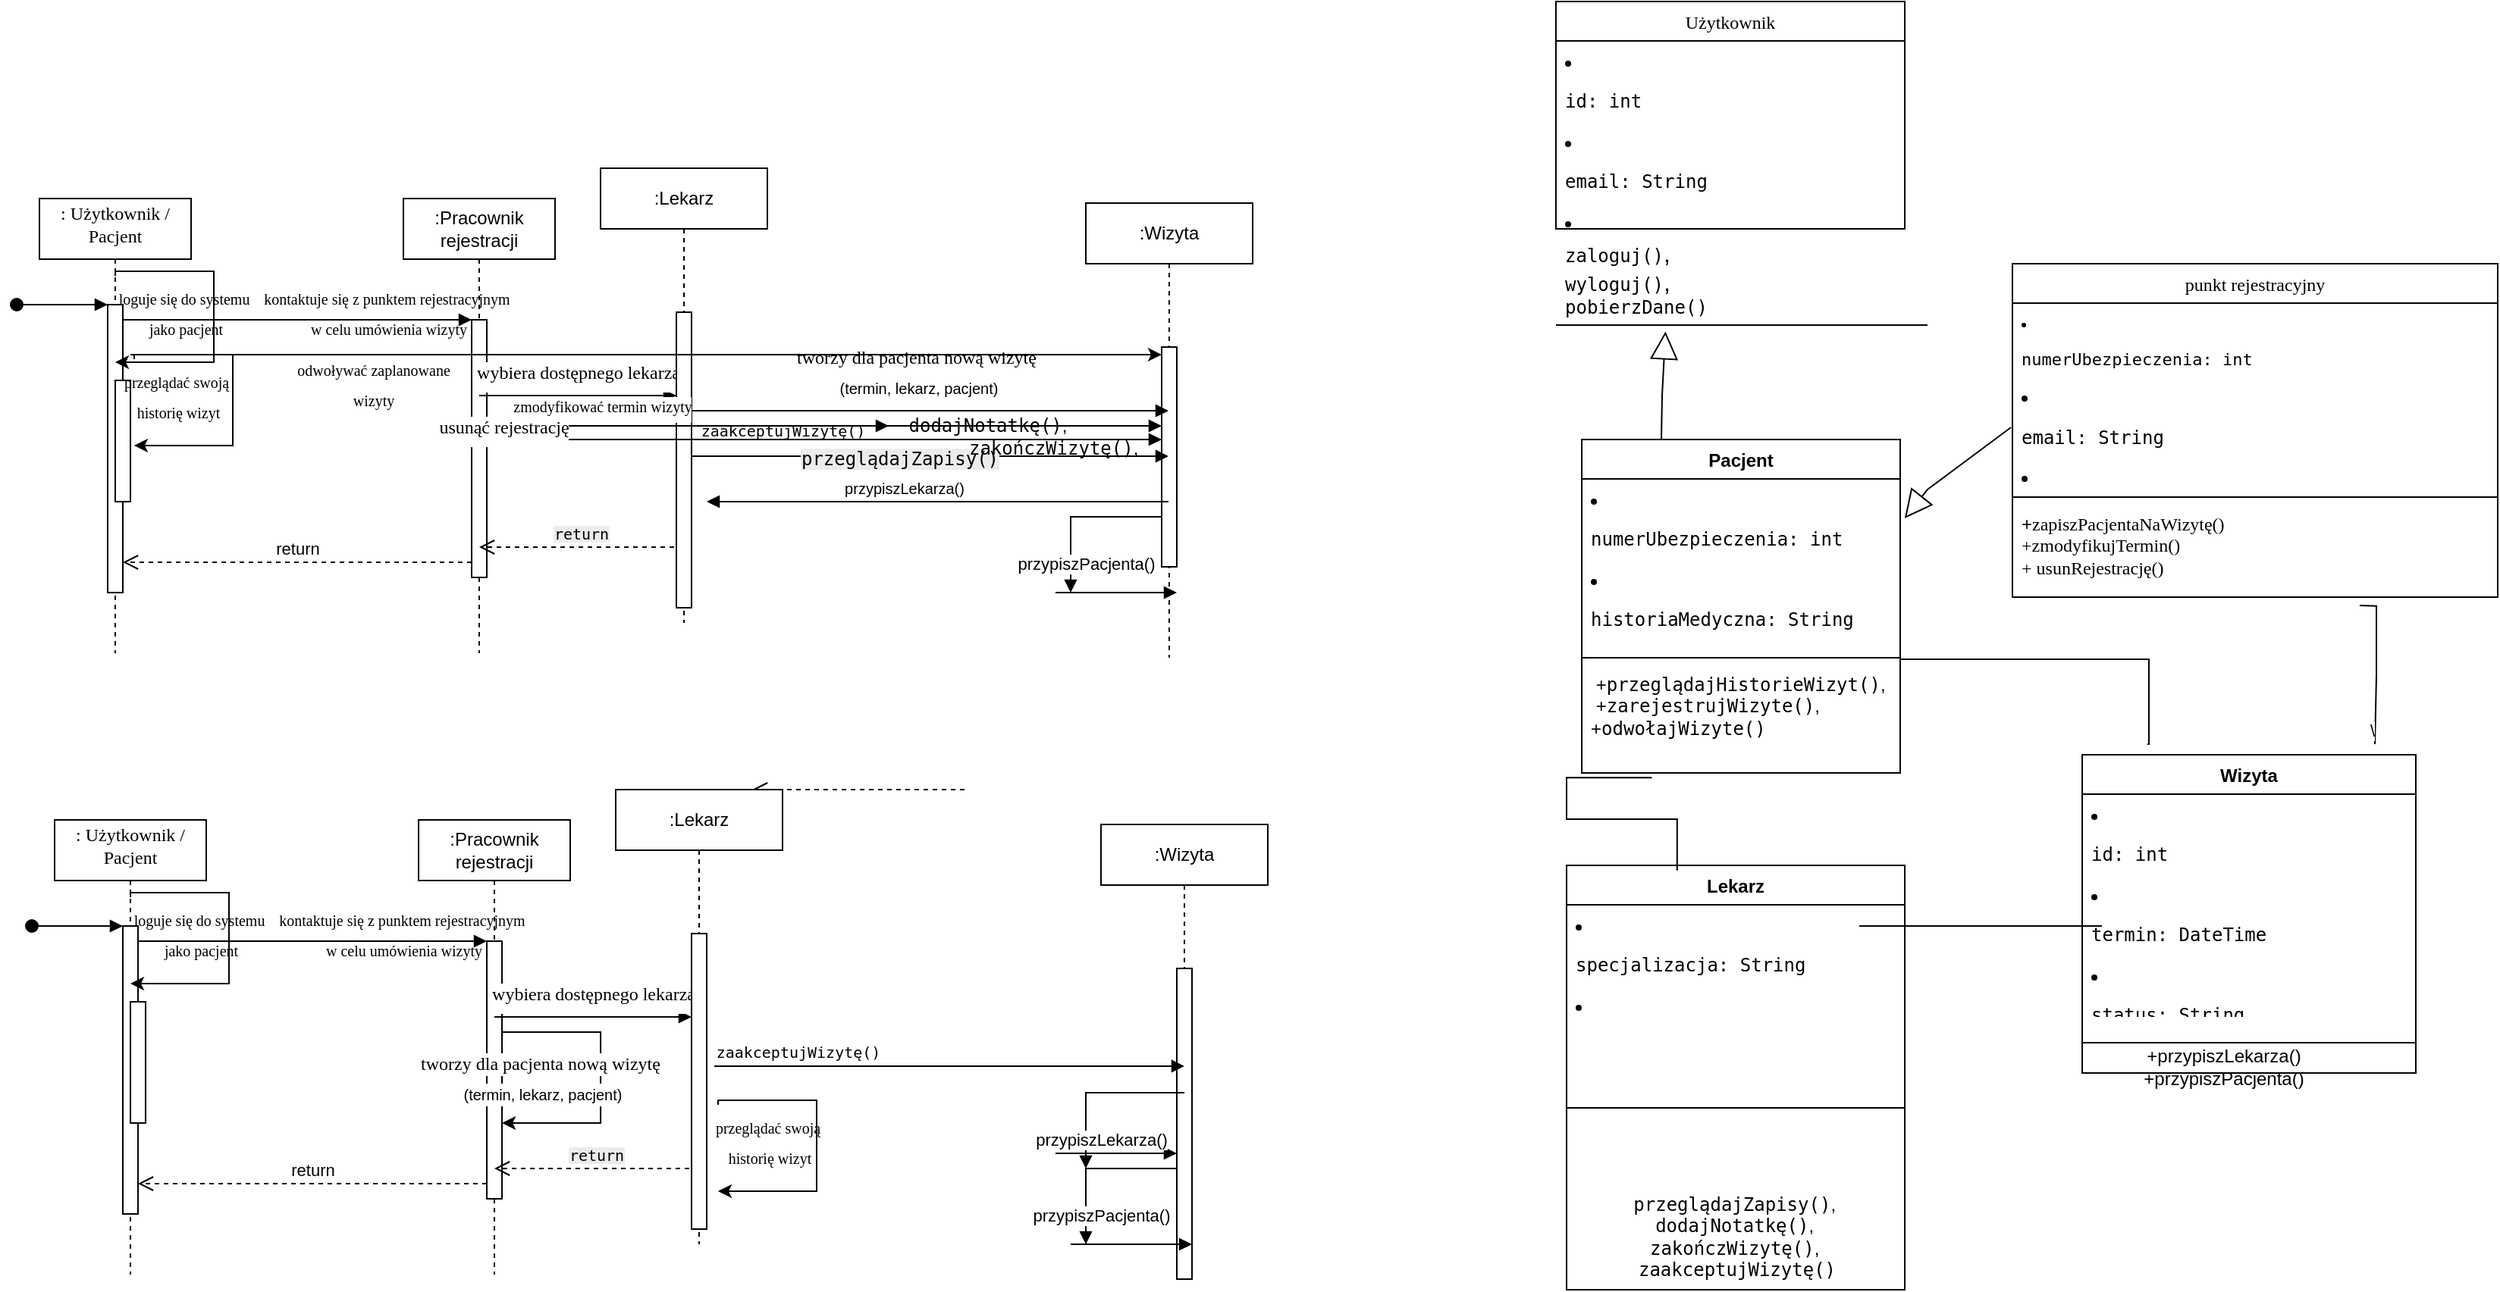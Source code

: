 <mxfile version="26.2.8">
  <diagram name="Page-1" id="2YBvvXClWsGukQMizWep">
    <mxGraphModel dx="2249" dy="1779" grid="1" gridSize="10" guides="1" tooltips="1" connect="1" arrows="1" fold="1" page="1" pageScale="1" pageWidth="850" pageHeight="1100" math="0" shadow="0">
      <root>
        <mxCell id="0" />
        <mxCell id="1" parent="0" />
        <mxCell id="aM9ryv3xv72pqoxQDRHE-1" value="&lt;p style=&quot;margin: 0px 0px 5px; font-style: normal; font-variant-caps: normal; font-stretch: normal; line-height: normal; font-family: &amp;quot;Times New Roman&amp;quot;; font-size-adjust: none; font-kerning: auto; font-variant-alternates: normal; font-variant-ligatures: normal; font-variant-numeric: normal; font-variant-east-asian: normal; font-variant-position: normal; font-variant-emoji: normal; font-feature-settings: normal; font-optical-sizing: auto; font-variation-settings: normal;&quot;&gt;: Użytkownik / Pacjent&lt;/p&gt;" style="shape=umlLifeline;perimeter=lifelinePerimeter;whiteSpace=wrap;html=1;container=0;dropTarget=0;collapsible=0;recursiveResize=0;outlineConnect=0;portConstraint=eastwest;newEdgeStyle={&quot;edgeStyle&quot;:&quot;elbowEdgeStyle&quot;,&quot;elbow&quot;:&quot;vertical&quot;,&quot;curved&quot;:0,&quot;rounded&quot;:0};" parent="1" vertex="1">
          <mxGeometry x="-20" y="40" width="100" height="300" as="geometry" />
        </mxCell>
        <mxCell id="aM9ryv3xv72pqoxQDRHE-2" value="" style="html=1;points=[];perimeter=orthogonalPerimeter;outlineConnect=0;targetShapes=umlLifeline;portConstraint=eastwest;newEdgeStyle={&quot;edgeStyle&quot;:&quot;elbowEdgeStyle&quot;,&quot;elbow&quot;:&quot;vertical&quot;,&quot;curved&quot;:0,&quot;rounded&quot;:0};" parent="aM9ryv3xv72pqoxQDRHE-1" vertex="1">
          <mxGeometry x="45" y="70" width="10" height="190" as="geometry" />
        </mxCell>
        <mxCell id="aM9ryv3xv72pqoxQDRHE-3" value="" style="html=1;verticalAlign=bottom;startArrow=oval;endArrow=block;startSize=8;edgeStyle=elbowEdgeStyle;elbow=vertical;curved=0;rounded=0;" parent="aM9ryv3xv72pqoxQDRHE-1" target="aM9ryv3xv72pqoxQDRHE-2" edge="1">
          <mxGeometry relative="1" as="geometry">
            <mxPoint x="-15" y="70" as="sourcePoint" />
          </mxGeometry>
        </mxCell>
        <mxCell id="aM9ryv3xv72pqoxQDRHE-4" value="" style="html=1;points=[];perimeter=orthogonalPerimeter;outlineConnect=0;targetShapes=umlLifeline;portConstraint=eastwest;newEdgeStyle={&quot;edgeStyle&quot;:&quot;elbowEdgeStyle&quot;,&quot;elbow&quot;:&quot;vertical&quot;,&quot;curved&quot;:0,&quot;rounded&quot;:0};" parent="aM9ryv3xv72pqoxQDRHE-1" vertex="1">
          <mxGeometry x="50" y="120" width="10" height="80" as="geometry" />
        </mxCell>
        <mxCell id="aM9ryv3xv72pqoxQDRHE-5" value=":Pracownik rejestracji" style="shape=umlLifeline;perimeter=lifelinePerimeter;whiteSpace=wrap;html=1;container=0;dropTarget=0;collapsible=0;recursiveResize=0;outlineConnect=0;portConstraint=eastwest;newEdgeStyle={&quot;edgeStyle&quot;:&quot;elbowEdgeStyle&quot;,&quot;elbow&quot;:&quot;vertical&quot;,&quot;curved&quot;:0,&quot;rounded&quot;:0};" parent="1" vertex="1">
          <mxGeometry x="220" y="40" width="100" height="300" as="geometry" />
        </mxCell>
        <mxCell id="aM9ryv3xv72pqoxQDRHE-6" value="" style="html=1;points=[];perimeter=orthogonalPerimeter;outlineConnect=0;targetShapes=umlLifeline;portConstraint=eastwest;newEdgeStyle={&quot;edgeStyle&quot;:&quot;elbowEdgeStyle&quot;,&quot;elbow&quot;:&quot;vertical&quot;,&quot;curved&quot;:0,&quot;rounded&quot;:0};" parent="aM9ryv3xv72pqoxQDRHE-5" vertex="1">
          <mxGeometry x="45" y="80" width="10" height="170" as="geometry" />
        </mxCell>
        <mxCell id="aM9ryv3xv72pqoxQDRHE-7" value="" style="html=1;verticalAlign=bottom;endArrow=block;edgeStyle=elbowEdgeStyle;elbow=vertical;curved=0;rounded=0;" parent="1" source="aM9ryv3xv72pqoxQDRHE-2" target="aM9ryv3xv72pqoxQDRHE-6" edge="1">
          <mxGeometry relative="1" as="geometry">
            <mxPoint x="195" y="130" as="sourcePoint" />
            <Array as="points">
              <mxPoint x="180" y="120" />
            </Array>
          </mxGeometry>
        </mxCell>
        <mxCell id="aM9ryv3xv72pqoxQDRHE-8" value="return" style="html=1;verticalAlign=bottom;endArrow=open;dashed=1;endSize=8;edgeStyle=elbowEdgeStyle;elbow=vertical;curved=0;rounded=0;" parent="1" source="aM9ryv3xv72pqoxQDRHE-6" target="aM9ryv3xv72pqoxQDRHE-2" edge="1">
          <mxGeometry relative="1" as="geometry">
            <mxPoint x="195" y="205" as="targetPoint" />
            <Array as="points">
              <mxPoint x="190" y="280" />
            </Array>
          </mxGeometry>
        </mxCell>
        <mxCell id="aM9ryv3xv72pqoxQDRHE-9" value="przypiszPacjenta()" style="html=1;verticalAlign=bottom;endArrow=block;edgeStyle=elbowEdgeStyle;elbow=vertical;curved=0;rounded=0;" parent="1" source="Gn5Ju1YnGxwZPbSIlJPx-49" edge="1">
          <mxGeometry x="0.825" y="10" relative="1" as="geometry">
            <mxPoint x="595" y="250" as="sourcePoint" />
            <Array as="points">
              <mxPoint x="650" y="250" />
              <mxPoint x="520" y="240" />
            </Array>
            <mxPoint x="660" y="300" as="targetPoint" />
            <mxPoint as="offset" />
          </mxGeometry>
        </mxCell>
        <mxCell id="Gn5Ju1YnGxwZPbSIlJPx-1" value="Wizyta" style="swimlane;fontStyle=1;align=center;verticalAlign=top;childLayout=stackLayout;horizontal=1;startSize=26;horizontalStack=0;resizeParent=1;resizeParentMax=0;resizeLast=0;collapsible=1;marginBottom=0;whiteSpace=wrap;html=1;" vertex="1" parent="1">
          <mxGeometry x="1327" y="407" width="220" height="210" as="geometry" />
        </mxCell>
        <mxCell id="Gn5Ju1YnGxwZPbSIlJPx-2" value="&lt;div&gt;&lt;li class=&quot;&quot; data-end=&quot;982&quot; data-start=&quot;971&quot;&gt;&lt;p class=&quot;&quot; data-end=&quot;982&quot; data-start=&quot;973&quot;&gt;&lt;code data-end=&quot;982&quot; data-start=&quot;973&quot;&gt;id: int&lt;/code&gt;&lt;/p&gt;&lt;/li&gt;&lt;li class=&quot;&quot; data-end=&quot;1006&quot; data-start=&quot;986&quot;&gt;&lt;p class=&quot;&quot; data-end=&quot;1006&quot; data-start=&quot;988&quot;&gt;&lt;code data-end=&quot;1006&quot; data-start=&quot;988&quot;&gt;termin: DateTime&lt;/code&gt;&lt;/p&gt;&lt;/li&gt;&lt;li class=&quot;&quot; data-end=&quot;1028&quot; data-start=&quot;1010&quot;&gt;&lt;p class=&quot;&quot; data-end=&quot;1028&quot; data-start=&quot;1012&quot;&gt;&lt;code data-end=&quot;1028&quot; data-start=&quot;1012&quot;&gt;status: String&lt;/code&gt;&lt;/p&gt;&lt;/li&gt;&lt;li class=&quot;&quot; data-end=&quot;1051&quot; data-start=&quot;1032&quot;&gt;&lt;p class=&quot;&quot; data-end=&quot;1051&quot; data-start=&quot;1034&quot;&gt;&lt;code data-end=&quot;1051&quot; data-start=&quot;1034&quot;&gt;notatki: String&lt;/code&gt;&lt;/p&gt;&lt;p class=&quot;&quot; data-end=&quot;1051&quot; data-start=&quot;1034&quot;&gt;&lt;code data-end=&quot;1051&quot; data-start=&quot;1034&quot;&gt;+lekarz: String&lt;/code&gt;&lt;/p&gt;&lt;/li&gt;&lt;/div&gt;" style="text;strokeColor=none;fillColor=none;align=left;verticalAlign=top;spacingLeft=4;spacingRight=4;overflow=hidden;rotatable=0;points=[[0,0.5],[1,0.5]];portConstraint=eastwest;whiteSpace=wrap;html=1;" vertex="1" parent="Gn5Ju1YnGxwZPbSIlJPx-1">
          <mxGeometry y="26" width="220" height="144" as="geometry" />
        </mxCell>
        <mxCell id="Gn5Ju1YnGxwZPbSIlJPx-3" value="" style="line;strokeWidth=1;fillColor=none;align=left;verticalAlign=middle;spacingTop=-1;spacingLeft=3;spacingRight=3;rotatable=0;labelPosition=right;points=[];portConstraint=eastwest;strokeColor=inherit;" vertex="1" parent="Gn5Ju1YnGxwZPbSIlJPx-1">
          <mxGeometry y="170" width="220" height="40" as="geometry" />
        </mxCell>
        <mxCell id="Gn5Ju1YnGxwZPbSIlJPx-6" value="&lt;p style=&quot;margin: 0px 0px 5px; font-style: normal; font-variant-caps: normal; font-weight: normal; font-stretch: normal; line-height: normal; font-family: &amp;quot;Times New Roman&amp;quot;; font-size-adjust: none; font-kerning: auto; font-variant-alternates: normal; font-variant-ligatures: normal; font-variant-numeric: normal; font-variant-east-asian: normal; font-variant-position: normal; font-variant-emoji: normal; font-feature-settings: normal; font-optical-sizing: auto; font-variation-settings: normal;&quot;&gt;Użytkownik&lt;/p&gt;" style="swimlane;fontStyle=1;align=center;verticalAlign=top;childLayout=stackLayout;horizontal=1;startSize=26;horizontalStack=0;resizeParent=1;resizeParentMax=0;resizeLast=0;collapsible=1;marginBottom=0;whiteSpace=wrap;html=1;" vertex="1" parent="1">
          <mxGeometry x="980" y="-90" width="230" height="150" as="geometry" />
        </mxCell>
        <mxCell id="Gn5Ju1YnGxwZPbSIlJPx-7" value="&lt;li class=&quot;&quot; data-end=&quot;302&quot; data-start=&quot;291&quot;&gt;&lt;p class=&quot;&quot; data-end=&quot;302&quot; data-start=&quot;293&quot;&gt;&lt;code data-end=&quot;302&quot; data-start=&quot;293&quot;&gt;id: int&lt;/code&gt;&lt;/p&gt;&lt;/li&gt;&lt;li class=&quot;&quot; data-end=&quot;323&quot; data-start=&quot;306&quot;&gt;&lt;p class=&quot;&quot; data-end=&quot;323&quot; data-start=&quot;308&quot;&gt;&lt;code data-end=&quot;323&quot; data-start=&quot;308&quot;&gt;email: String&lt;/code&gt;&lt;/p&gt;&lt;/li&gt;&lt;li class=&quot;&quot; data-end=&quot;343&quot; data-start=&quot;327&quot;&gt;&lt;p class=&quot;&quot; data-end=&quot;343&quot; data-start=&quot;329&quot;&gt;&lt;code data-end=&quot;343&quot; data-start=&quot;329&quot;&gt;imię: String&lt;/code&gt;&lt;/p&gt;&lt;/li&gt;&lt;li class=&quot;&quot; data-end=&quot;360&quot; data-start=&quot;347&quot;&gt;&lt;p class=&quot;&quot; data-end=&quot;360&quot; data-start=&quot;349&quot;&gt;&lt;code data-end=&quot;360&quot; data-start=&quot;349&quot;&gt;wiek: int&lt;/code&gt;&lt;/p&gt;&lt;/li&gt;" style="text;strokeColor=none;fillColor=none;align=left;verticalAlign=top;spacingLeft=4;spacingRight=4;overflow=hidden;rotatable=0;points=[[0,0.5],[1,0.5]];portConstraint=eastwest;whiteSpace=wrap;html=1;" vertex="1" parent="Gn5Ju1YnGxwZPbSIlJPx-6">
          <mxGeometry y="26" width="230" height="124" as="geometry" />
        </mxCell>
        <mxCell id="Gn5Ju1YnGxwZPbSIlJPx-10" value="Lekarz" style="swimlane;fontStyle=1;align=center;verticalAlign=top;childLayout=stackLayout;horizontal=1;startSize=26;horizontalStack=0;resizeParent=1;resizeParentMax=0;resizeLast=0;collapsible=1;marginBottom=0;whiteSpace=wrap;html=1;" vertex="1" parent="1">
          <mxGeometry x="987" y="480" width="223" height="280" as="geometry" />
        </mxCell>
        <mxCell id="Gn5Ju1YnGxwZPbSIlJPx-11" value="&lt;li class=&quot;&quot; data-end=&quot;808&quot; data-start=&quot;783&quot;&gt;&lt;p class=&quot;&quot; data-end=&quot;808&quot; data-start=&quot;785&quot;&gt;&lt;code data-end=&quot;808&quot; data-start=&quot;785&quot;&gt;specjalizacja: String&lt;/code&gt;&lt;/p&gt;&lt;/li&gt;&lt;li class=&quot;&quot; data-end=&quot;859&quot; data-start=&quot;812&quot;&gt;&lt;p class=&quot;&quot; data-end=&quot;859&quot; data-start=&quot;814&quot;&gt;&lt;code data-end=&quot;832&quot; data-start=&quot;814&quot;&gt;numerPWZ: String&lt;/code&gt;&amp;nbsp;(prawo wykonywania zawodu)&lt;span style=&quot;white-space: pre;&quot;&gt;&#x9;&lt;/span&gt;&lt;/p&gt;&lt;/li&gt;" style="text;strokeColor=none;fillColor=none;align=left;verticalAlign=top;spacingLeft=4;spacingRight=4;overflow=hidden;rotatable=0;points=[[0,0.5],[1,0.5]];portConstraint=eastwest;whiteSpace=wrap;html=1;" vertex="1" parent="Gn5Ju1YnGxwZPbSIlJPx-10">
          <mxGeometry y="26" width="223" height="84" as="geometry" />
        </mxCell>
        <mxCell id="Gn5Ju1YnGxwZPbSIlJPx-12" value="" style="line;strokeWidth=1;fillColor=none;align=left;verticalAlign=middle;spacingTop=-1;spacingLeft=3;spacingRight=3;rotatable=0;labelPosition=right;points=[];portConstraint=eastwest;strokeColor=inherit;" vertex="1" parent="Gn5Ju1YnGxwZPbSIlJPx-10">
          <mxGeometry y="110" width="223" height="100" as="geometry" />
        </mxCell>
        <mxCell id="Gn5Ju1YnGxwZPbSIlJPx-37" value="&lt;code style=&quot;text-align: left; white-space: normal;&quot; data-end=&quot;893&quot; data-start=&quot;873&quot;&gt;przeglądajZapisy()&lt;/code&gt;&lt;span style=&quot;text-align: left; white-space: normal;&quot;&gt;,&amp;nbsp;&lt;/span&gt;&lt;div&gt;&lt;code style=&quot;text-align: left; white-space: normal;&quot; data-end=&quot;911&quot; data-start=&quot;895&quot;&gt;dodajNotatkę()&lt;/code&gt;&lt;span style=&quot;text-align: left; white-space: normal;&quot;&gt;,&amp;nbsp;&lt;/span&gt;&lt;/div&gt;&lt;div&gt;&lt;code style=&quot;text-align: left; white-space: normal;&quot; data-end=&quot;930&quot; data-start=&quot;913&quot;&gt;zakończWizytę()&lt;/code&gt;&lt;span style=&quot;text-align: left; white-space: normal;&quot;&gt;,&amp;nbsp;&lt;/span&gt;&lt;/div&gt;&lt;div&gt;&lt;code style=&quot;text-align: left; white-space: normal;&quot; data-end=&quot;952&quot; data-start=&quot;932&quot;&gt;zaakceptujWizytę()&lt;/code&gt;&lt;br&gt;&lt;/div&gt;" style="text;html=1;align=center;verticalAlign=middle;resizable=0;points=[];autosize=1;strokeColor=none;fillColor=none;" vertex="1" parent="Gn5Ju1YnGxwZPbSIlJPx-10">
          <mxGeometry y="210" width="223" height="70" as="geometry" />
        </mxCell>
        <mxCell id="Gn5Ju1YnGxwZPbSIlJPx-15" value="Pacjent" style="swimlane;fontStyle=1;align=center;verticalAlign=top;childLayout=stackLayout;horizontal=1;startSize=26;horizontalStack=0;resizeParent=1;resizeParentMax=0;resizeLast=0;collapsible=1;marginBottom=0;whiteSpace=wrap;html=1;" vertex="1" parent="1">
          <mxGeometry x="997" y="199" width="210" height="220" as="geometry" />
        </mxCell>
        <mxCell id="Gn5Ju1YnGxwZPbSIlJPx-16" value="&lt;li class=&quot;&quot; data-end=&quot;494&quot; data-start=&quot;464&quot;&gt;&lt;p class=&quot;&quot; data-end=&quot;494&quot; data-start=&quot;466&quot;&gt;&lt;code data-end=&quot;494&quot; data-start=&quot;466&quot;&gt;numerUbezpieczenia: int&lt;/code&gt;&lt;/p&gt;&lt;/li&gt;&lt;li class=&quot;&quot; data-end=&quot;526&quot; data-start=&quot;498&quot;&gt;&lt;p class=&quot;&quot; data-end=&quot;526&quot; data-start=&quot;500&quot;&gt;&lt;code data-end=&quot;526&quot; data-start=&quot;500&quot;&gt;historiaMedyczna: String&lt;/code&gt;&lt;/p&gt;&lt;/li&gt;" style="text;strokeColor=none;fillColor=none;align=left;verticalAlign=top;spacingLeft=4;spacingRight=4;overflow=hidden;rotatable=0;points=[[0,0.5],[1,0.5]];portConstraint=eastwest;whiteSpace=wrap;html=1;" vertex="1" parent="Gn5Ju1YnGxwZPbSIlJPx-15">
          <mxGeometry y="26" width="210" height="114" as="geometry" />
        </mxCell>
        <mxCell id="Gn5Ju1YnGxwZPbSIlJPx-17" value="" style="line;strokeWidth=1;fillColor=none;align=left;verticalAlign=middle;spacingTop=-1;spacingLeft=3;spacingRight=3;rotatable=0;labelPosition=right;points=[];portConstraint=eastwest;strokeColor=inherit;" vertex="1" parent="Gn5Ju1YnGxwZPbSIlJPx-15">
          <mxGeometry y="140" width="210" height="8" as="geometry" />
        </mxCell>
        <mxCell id="Gn5Ju1YnGxwZPbSIlJPx-18" value="&amp;nbsp;+&lt;code data-end=&quot;567&quot; data-start=&quot;540&quot;&gt;przeglądajHistorieWizyt()&lt;/code&gt;,&lt;div&gt;&amp;nbsp;+&lt;code data-end=&quot;590&quot; data-start=&quot;569&quot;&gt;zarejestrujWizyte()&lt;/code&gt;,&amp;nbsp;&lt;/div&gt;&lt;div&gt;+&lt;code data-end=&quot;609&quot; data-start=&quot;592&quot;&gt;odwołajWizyte()&lt;/code&gt;&lt;/div&gt;" style="text;strokeColor=none;fillColor=none;align=left;verticalAlign=top;spacingLeft=4;spacingRight=4;overflow=hidden;rotatable=0;points=[[0,0.5],[1,0.5]];portConstraint=eastwest;whiteSpace=wrap;html=1;" vertex="1" parent="Gn5Ju1YnGxwZPbSIlJPx-15">
          <mxGeometry y="148" width="210" height="72" as="geometry" />
        </mxCell>
        <mxCell id="Gn5Ju1YnGxwZPbSIlJPx-21" value="&lt;p style=&quot;margin: 0px 0px 5px; font-style: normal; font-variant-caps: normal; font-weight: normal; font-stretch: normal; line-height: normal; font-family: &amp;quot;Times New Roman&amp;quot;; font-size-adjust: none; font-kerning: auto; font-variant-alternates: normal; font-variant-ligatures: normal; font-variant-numeric: normal; font-variant-east-asian: normal; font-variant-position: normal; font-variant-emoji: normal; font-feature-settings: normal; font-optical-sizing: auto; font-variation-settings: normal;&quot;&gt;punkt rejestracyjny&lt;/p&gt;" style="swimlane;fontStyle=1;align=center;verticalAlign=top;childLayout=stackLayout;horizontal=1;startSize=26;horizontalStack=0;resizeParent=1;resizeParentMax=0;resizeLast=0;collapsible=1;marginBottom=0;whiteSpace=wrap;html=1;" vertex="1" parent="1">
          <mxGeometry x="1281" y="83" width="320" height="220" as="geometry" />
        </mxCell>
        <mxCell id="Gn5Ju1YnGxwZPbSIlJPx-22" value="&lt;span style=&quot;caret-color: rgb(95, 161, 55); font-size: 11px;&quot;&gt;&lt;li class=&quot;&quot; data-end=&quot;494&quot; data-start=&quot;464&quot;&gt;&lt;p class=&quot;&quot; data-end=&quot;494&quot; data-start=&quot;466&quot;&gt;&lt;code data-end=&quot;494&quot; data-start=&quot;466&quot;&gt;numerUbezpieczenia: int&lt;/code&gt;&lt;/p&gt;&lt;/li&gt;&lt;li style=&quot;caret-color: rgb(0, 0, 0); font-size: 12px;&quot; class=&quot;&quot; data-end=&quot;323&quot; data-start=&quot;306&quot;&gt;&lt;p class=&quot;&quot; data-end=&quot;323&quot; data-start=&quot;308&quot;&gt;&lt;code data-end=&quot;323&quot; data-start=&quot;308&quot;&gt;email: String&lt;/code&gt;&lt;/p&gt;&lt;/li&gt;&lt;li style=&quot;caret-color: rgb(0, 0, 0); font-size: 12px;&quot; class=&quot;&quot; data-end=&quot;343&quot; data-start=&quot;327&quot;&gt;&lt;p class=&quot;&quot; data-end=&quot;343&quot; data-start=&quot;329&quot;&gt;&lt;code data-end=&quot;343&quot; data-start=&quot;329&quot;&gt;imię: String&lt;/code&gt;&lt;/p&gt;&lt;/li&gt;&lt;li style=&quot;caret-color: rgb(0, 0, 0); font-size: 12px;&quot; class=&quot;&quot; data-end=&quot;360&quot; data-start=&quot;347&quot;&gt;&lt;p class=&quot;&quot; data-end=&quot;360&quot; data-start=&quot;349&quot;&gt;&lt;code data-end=&quot;360&quot; data-start=&quot;349&quot;&gt;wiek: int&lt;/code&gt;&lt;/p&gt;&lt;/li&gt;&lt;p&gt;&lt;/p&gt;&lt;/span&gt;" style="text;strokeColor=none;fillColor=none;align=left;verticalAlign=top;spacingLeft=4;spacingRight=4;overflow=hidden;rotatable=0;points=[[0,0.5],[1,0.5]];portConstraint=eastwest;whiteSpace=wrap;html=1;fontColor=default;" vertex="1" parent="Gn5Ju1YnGxwZPbSIlJPx-21">
          <mxGeometry y="26" width="320" height="124" as="geometry" />
        </mxCell>
        <mxCell id="Gn5Ju1YnGxwZPbSIlJPx-23" value="" style="line;strokeWidth=1;fillColor=none;align=left;verticalAlign=middle;spacingTop=-1;spacingLeft=3;spacingRight=3;rotatable=0;labelPosition=right;points=[];portConstraint=eastwest;strokeColor=inherit;" vertex="1" parent="Gn5Ju1YnGxwZPbSIlJPx-21">
          <mxGeometry y="150" width="320" height="8" as="geometry" />
        </mxCell>
        <mxCell id="Gn5Ju1YnGxwZPbSIlJPx-24" value="&lt;span style=&quot;&quot;&gt;+&lt;/span&gt;&lt;span style=&quot;font-family: &amp;quot;Times New Roman&amp;quot;;&quot;&gt;zapiszPacjentaNaWizytę()&lt;/span&gt;&lt;div&gt;&lt;span style=&quot;font-family: &amp;quot;Times New Roman&amp;quot;;&quot;&gt;+&lt;/span&gt;&lt;span style=&quot;font-family: &amp;quot;Times New Roman&amp;quot;;&quot;&gt;zmodyfikujTermin()&lt;/span&gt;&lt;/div&gt;&lt;div&gt;&lt;span style=&quot;font-family: &amp;quot;Times New Roman&amp;quot;;&quot;&gt;+ usunRejestrację()&lt;/span&gt;&lt;/div&gt;" style="text;strokeColor=none;fillColor=none;align=left;verticalAlign=top;spacingLeft=4;spacingRight=4;overflow=hidden;rotatable=0;points=[[0,0.5],[1,0.5]];portConstraint=eastwest;whiteSpace=wrap;html=1;fontColor=#000000;" vertex="1" parent="Gn5Ju1YnGxwZPbSIlJPx-21">
          <mxGeometry y="158" width="320" height="62" as="geometry" />
        </mxCell>
        <mxCell id="Gn5Ju1YnGxwZPbSIlJPx-8" value="" style="line;strokeWidth=1;fillColor=none;align=left;verticalAlign=middle;spacingTop=-1;spacingLeft=3;spacingRight=3;rotatable=0;labelPosition=right;points=[];portConstraint=eastwest;strokeColor=inherit;" vertex="1" parent="1">
          <mxGeometry x="980" y="93" width="245" height="61" as="geometry" />
        </mxCell>
        <mxCell id="Gn5Ju1YnGxwZPbSIlJPx-9" value="&lt;div&gt;&lt;code data-end=&quot;385&quot; data-start=&quot;374&quot;&gt;zaloguj()&lt;/code&gt;&lt;span style=&quot;font-size: medium;&quot;&gt;,&amp;nbsp;&lt;/span&gt;&lt;/div&gt;&lt;div&gt;&lt;code data-end=&quot;398&quot; data-start=&quot;387&quot;&gt;wyloguj()&lt;/code&gt;&lt;span style=&quot;font-size: medium;&quot;&gt;,&amp;nbsp;&lt;/span&gt;&lt;/div&gt;&lt;div&gt;&lt;code data-end=&quot;415&quot; data-start=&quot;400&quot;&gt;pobierzDane()&lt;/code&gt;&lt;br&gt;&lt;/div&gt;" style="text;strokeColor=none;fillColor=none;align=left;verticalAlign=top;spacingLeft=4;spacingRight=4;overflow=hidden;rotatable=0;points=[[0,0.5],[1,0.5]];portConstraint=eastwest;whiteSpace=wrap;html=1;" vertex="1" parent="1">
          <mxGeometry x="980" y="60" width="230" height="70" as="geometry" />
        </mxCell>
        <mxCell id="Gn5Ju1YnGxwZPbSIlJPx-41" value="&lt;p style=&quot;margin: 0px 0px 5px; font-style: normal; font-variant-caps: normal; font-stretch: normal; font-size: 12px; line-height: normal; font-family: &amp;quot;Times New Roman&amp;quot;; font-size-adjust: none; font-kerning: auto; font-variant-alternates: normal; font-variant-ligatures: normal; font-variant-numeric: normal; font-variant-east-asian: normal; font-variant-position: normal; font-variant-emoji: normal; font-feature-settings: normal; font-optical-sizing: auto; font-variation-settings: normal;&quot;&gt;wybiera dostępnego lekarza&lt;/p&gt;" style="html=1;verticalAlign=bottom;endArrow=block;curved=0;rounded=0;" edge="1" target="Gn5Ju1YnGxwZPbSIlJPx-40" parent="1" source="aM9ryv3xv72pqoxQDRHE-5">
          <mxGeometry relative="1" as="geometry">
            <mxPoint x="280" y="155" as="sourcePoint" />
            <Array as="points">
              <mxPoint x="340" y="170" />
            </Array>
          </mxGeometry>
        </mxCell>
        <mxCell id="Gn5Ju1YnGxwZPbSIlJPx-42" value="&lt;div style=&quot;text-align: left;&quot;&gt;&lt;font size=&quot;1&quot; face=&quot;monospace&quot;&gt;&lt;span style=&quot;text-wrap-mode: wrap; background-color: rgb(236, 236, 236);&quot;&gt;return&lt;/span&gt;&lt;/font&gt;&lt;/div&gt;" style="html=1;verticalAlign=bottom;endArrow=open;dashed=1;endSize=8;curved=0;rounded=0;" edge="1" source="Gn5Ju1YnGxwZPbSIlJPx-47" parent="1" target="aM9ryv3xv72pqoxQDRHE-5">
          <mxGeometry relative="1" as="geometry">
            <mxPoint x="280" y="225" as="targetPoint" />
            <Array as="points">
              <mxPoint x="350" y="270" />
            </Array>
            <mxPoint as="offset" />
          </mxGeometry>
        </mxCell>
        <mxCell id="Gn5Ju1YnGxwZPbSIlJPx-47" value=":Lekarz" style="shape=umlLifeline;perimeter=lifelinePerimeter;whiteSpace=wrap;html=1;container=0;dropTarget=0;collapsible=0;recursiveResize=0;outlineConnect=0;portConstraint=eastwest;newEdgeStyle={&quot;edgeStyle&quot;:&quot;elbowEdgeStyle&quot;,&quot;elbow&quot;:&quot;vertical&quot;,&quot;curved&quot;:0,&quot;rounded&quot;:0};" vertex="1" parent="1">
          <mxGeometry x="350" y="20" width="110" height="300" as="geometry" />
        </mxCell>
        <mxCell id="Gn5Ju1YnGxwZPbSIlJPx-40" value="" style="html=1;points=[[0,0,0,0,5],[0,1,0,0,-5],[1,0,0,0,5],[1,1,0,0,-5]];perimeter=orthogonalPerimeter;outlineConnect=0;targetShapes=umlLifeline;portConstraint=eastwest;newEdgeStyle={&quot;curved&quot;:0,&quot;rounded&quot;:0};" vertex="1" parent="Gn5Ju1YnGxwZPbSIlJPx-47">
          <mxGeometry x="50" y="95" width="10" height="195" as="geometry" />
        </mxCell>
        <mxCell id="Gn5Ju1YnGxwZPbSIlJPx-49" value=":Wizyta" style="shape=umlLifeline;perimeter=lifelinePerimeter;whiteSpace=wrap;html=1;container=0;dropTarget=0;collapsible=0;recursiveResize=0;outlineConnect=0;portConstraint=eastwest;newEdgeStyle={&quot;edgeStyle&quot;:&quot;elbowEdgeStyle&quot;,&quot;elbow&quot;:&quot;vertical&quot;,&quot;curved&quot;:0,&quot;rounded&quot;:0};" vertex="1" parent="1">
          <mxGeometry x="670" y="43" width="110" height="300" as="geometry" />
        </mxCell>
        <mxCell id="Gn5Ju1YnGxwZPbSIlJPx-50" value="" style="html=1;points=[[0,0,0,0,5],[0,1,0,0,-5],[1,0,0,0,5],[1,1,0,0,-5]];perimeter=orthogonalPerimeter;outlineConnect=0;targetShapes=umlLifeline;portConstraint=eastwest;newEdgeStyle={&quot;curved&quot;:0,&quot;rounded&quot;:0};" vertex="1" parent="Gn5Ju1YnGxwZPbSIlJPx-49">
          <mxGeometry x="50" y="95" width="10" height="145" as="geometry" />
        </mxCell>
        <mxCell id="Gn5Ju1YnGxwZPbSIlJPx-54" value="&lt;p style=&quot;margin: 0px 0px 5px; font-style: normal; font-variant-caps: normal; font-stretch: normal; line-height: normal; font-family: &amp;quot;Times New Roman&amp;quot;; font-size-adjust: none; font-kerning: auto; font-variant-alternates: normal; font-variant-ligatures: normal; font-variant-numeric: normal; font-variant-east-asian: normal; font-variant-position: normal; font-variant-emoji: normal; font-feature-settings: normal; font-optical-sizing: auto; font-variation-settings: normal;&quot;&gt;&lt;font style=&quot;font-size: 10px;&quot;&gt;loguje się do systemu&lt;/font&gt;&lt;/p&gt;&lt;p style=&quot;margin: 0px 0px 5px; font-style: normal; font-variant-caps: normal; font-stretch: normal; line-height: normal; font-family: &amp;quot;Times New Roman&amp;quot;; font-size-adjust: none; font-kerning: auto; font-variant-alternates: normal; font-variant-ligatures: normal; font-variant-numeric: normal; font-variant-east-asian: normal; font-variant-position: normal; font-variant-emoji: normal; font-feature-settings: normal; font-optical-sizing: auto; font-variation-settings: normal;&quot;&gt;&lt;font style=&quot;font-size: 10px;&quot;&gt;&amp;nbsp;jako pacjent&lt;/font&gt;&lt;/p&gt;" style="text;html=1;align=center;verticalAlign=middle;resizable=0;points=[];autosize=1;strokeColor=none;fillColor=none;" vertex="1" parent="1">
          <mxGeometry x="20" y="93" width="110" height="50" as="geometry" />
        </mxCell>
        <mxCell id="Gn5Ju1YnGxwZPbSIlJPx-55" value="&lt;p style=&quot;margin: 0px 0px 5px; font-style: normal; font-variant-caps: normal; font-stretch: normal; line-height: normal; font-family: &amp;quot;Times New Roman&amp;quot;; font-size-adjust: none; font-kerning: auto; font-variant-alternates: normal; font-variant-ligatures: normal; font-variant-numeric: normal; font-variant-east-asian: normal; font-variant-position: normal; font-variant-emoji: normal; font-feature-settings: normal; font-optical-sizing: auto; font-variation-settings: normal;&quot;&gt;&lt;font style=&quot;font-size: 10px;&quot;&gt;kontaktuje się z punktem rejestracyjnym&amp;nbsp;&lt;/font&gt;&lt;/p&gt;&lt;p style=&quot;margin: 0px 0px 5px; font-style: normal; font-variant-caps: normal; font-stretch: normal; line-height: normal; font-family: &amp;quot;Times New Roman&amp;quot;; font-size-adjust: none; font-kerning: auto; font-variant-alternates: normal; font-variant-ligatures: normal; font-variant-numeric: normal; font-variant-east-asian: normal; font-variant-position: normal; font-variant-emoji: normal; font-feature-settings: normal; font-optical-sizing: auto; font-variation-settings: normal;&quot;&gt;&lt;font style=&quot;font-size: 10px;&quot;&gt;w celu umówienia wizyty&lt;/font&gt;&lt;/p&gt;" style="text;html=1;align=center;verticalAlign=middle;resizable=0;points=[];autosize=1;strokeColor=none;fillColor=none;" vertex="1" parent="1">
          <mxGeometry x="115" y="93" width="190" height="50" as="geometry" />
        </mxCell>
        <mxCell id="Gn5Ju1YnGxwZPbSIlJPx-57" style="edgeStyle=orthogonalEdgeStyle;rounded=0;orthogonalLoop=1;jettySize=auto;html=1;" edge="1" parent="1">
          <mxGeometry relative="1" as="geometry">
            <mxPoint x="30.04" y="90.96" as="sourcePoint" />
            <mxPoint x="30" y="147.96" as="targetPoint" />
            <Array as="points">
              <mxPoint x="30" y="87.96" />
              <mxPoint x="95" y="87.96" />
              <mxPoint x="95" y="147.96" />
            </Array>
          </mxGeometry>
        </mxCell>
        <mxCell id="Gn5Ju1YnGxwZPbSIlJPx-45" value="&lt;p style=&quot;margin: 0px 0px 5px; font-style: normal; font-variant-caps: normal; font-stretch: normal; line-height: normal; font-family: &amp;quot;Times New Roman&amp;quot;; font-size-adjust: none; font-kerning: auto; font-variant-alternates: normal; font-variant-ligatures: normal; font-variant-numeric: normal; font-variant-east-asian: normal; font-variant-position: normal; font-feature-settings: normal; font-optical-sizing: auto; font-variation-settings: normal;&quot;&gt;&lt;span style=&quot;font-size: 12px;&quot;&gt;tworzy dla pacjenta nową wizytę&lt;/span&gt;&lt;/p&gt;&lt;p style=&quot;margin: 0px 0px 5px; font-style: normal; font-variant-caps: normal; font-stretch: normal; line-height: normal; font-family: &amp;quot;Times New Roman&amp;quot;; font-size-adjust: none; font-kerning: auto; font-variant-alternates: normal; font-variant-ligatures: normal; font-variant-numeric: normal; font-variant-east-asian: normal; font-variant-position: normal; font-feature-settings: normal; font-optical-sizing: auto; font-variation-settings: normal;&quot;&gt;&lt;span style=&quot;font-size: 12px;&quot;&gt;&amp;nbsp;&lt;/span&gt;&lt;span style=&quot;text-align: start; white-space: normal; font-family: Helvetica;&quot;&gt;&lt;font style=&quot;font-size: 10px;&quot;&gt;(termin, lekarz, pacjent)&lt;/font&gt;&lt;/span&gt;&lt;/p&gt;" style="html=1;verticalAlign=bottom;endArrow=block;curved=0;rounded=0;" edge="1" target="Gn5Ju1YnGxwZPbSIlJPx-49" parent="1">
          <mxGeometry x="-0.059" relative="1" as="geometry">
            <mxPoint x="410" y="180" as="sourcePoint" />
            <mxPoint x="580" y="180" as="targetPoint" />
            <mxPoint as="offset" />
          </mxGeometry>
        </mxCell>
        <mxCell id="Gn5Ju1YnGxwZPbSIlJPx-60" value="+przypiszLekarza()&lt;br&gt;&lt;div&gt;+przypiszPacjenta()&lt;br&gt;&lt;/div&gt;" style="text;html=1;align=center;verticalAlign=middle;resizable=0;points=[];autosize=1;strokeColor=none;fillColor=none;" vertex="1" parent="1">
          <mxGeometry x="1355" y="593" width="130" height="40" as="geometry" />
        </mxCell>
        <mxCell id="Gn5Ju1YnGxwZPbSIlJPx-61" value="&lt;p style=&quot;margin: 0px 0px 5px; font-style: normal; font-variant-caps: normal; font-stretch: normal; line-height: normal; font-family: &amp;quot;Times New Roman&amp;quot;; font-size-adjust: none; font-kerning: auto; font-variant-alternates: normal; font-variant-ligatures: normal; font-variant-numeric: normal; font-variant-east-asian: normal; font-variant-position: normal; font-feature-settings: normal; font-optical-sizing: auto; font-variation-settings: normal;&quot;&gt;&lt;br&gt;&lt;/p&gt;" style="html=1;verticalAlign=bottom;endArrow=block;curved=0;rounded=0;" edge="1" parent="1" target="Gn5Ju1YnGxwZPbSIlJPx-49">
          <mxGeometry x="0.059" y="10" relative="1" as="geometry">
            <mxPoint x="410" y="210" as="sourcePoint" />
            <mxPoint x="580" y="210" as="targetPoint" />
            <mxPoint as="offset" />
          </mxGeometry>
        </mxCell>
        <mxCell id="Gn5Ju1YnGxwZPbSIlJPx-76" value="&lt;span style=&quot;font-family: monospace; font-size: 12px; text-align: left; white-space: normal; background-color: rgb(236, 236, 236);&quot;&gt;przeglądajZapisy()&lt;/span&gt;" style="edgeLabel;html=1;align=center;verticalAlign=middle;resizable=0;points=[];" vertex="1" connectable="0" parent="Gn5Ju1YnGxwZPbSIlJPx-61">
          <mxGeometry x="-0.129" y="-2" relative="1" as="geometry">
            <mxPoint as="offset" />
          </mxGeometry>
        </mxCell>
        <mxCell id="Gn5Ju1YnGxwZPbSIlJPx-46" value="&lt;span style=&quot;text-align: start; white-space: normal;&quot;&gt;&lt;font style=&quot;font-size: 10px;&quot;&gt;przypiszLekarza()&lt;/font&gt;&lt;/span&gt;" style="html=1;verticalAlign=bottom;endArrow=open;dashed=1;endSize=8;curved=0;rounded=0;" edge="1" parent="1">
          <mxGeometry x="-0.429" y="-190" relative="1" as="geometry">
            <mxPoint x="450" y="430" as="targetPoint" />
            <mxPoint x="590" y="430" as="sourcePoint" />
            <mxPoint as="offset" />
          </mxGeometry>
        </mxCell>
        <mxCell id="Gn5Ju1YnGxwZPbSIlJPx-62" value="&lt;span style=&quot;font-family: monospace; font-size: 10px; text-align: left; white-space: normal;&quot;&gt;zaakceptujWizytę()&lt;/span&gt;" style="text;html=1;align=center;verticalAlign=middle;resizable=0;points=[];autosize=1;strokeColor=none;fillColor=none;" vertex="1" parent="1">
          <mxGeometry x="405" y="178" width="130" height="30" as="geometry" />
        </mxCell>
        <mxCell id="Gn5Ju1YnGxwZPbSIlJPx-64" value="" style="html=1;verticalAlign=bottom;endArrow=block;edgeStyle=elbowEdgeStyle;elbow=vertical;curved=0;rounded=0;" edge="1" parent="1" source="Gn5Ju1YnGxwZPbSIlJPx-49">
          <mxGeometry relative="1" as="geometry">
            <mxPoint x="590" y="230" as="sourcePoint" />
            <Array as="points">
              <mxPoint x="570" y="240" />
              <mxPoint x="515" y="220" />
            </Array>
            <mxPoint x="420" y="240" as="targetPoint" />
          </mxGeometry>
        </mxCell>
        <mxCell id="Gn5Ju1YnGxwZPbSIlJPx-66" style="edgeStyle=orthogonalEdgeStyle;rounded=0;orthogonalLoop=1;jettySize=auto;html=1;" edge="1" parent="1">
          <mxGeometry relative="1" as="geometry">
            <mxPoint x="42.52" y="146" as="sourcePoint" />
            <mxPoint x="42.48" y="203" as="targetPoint" />
            <Array as="points">
              <mxPoint x="42.48" y="143" />
              <mxPoint x="107.48" y="143" />
              <mxPoint x="107.48" y="203" />
            </Array>
          </mxGeometry>
        </mxCell>
        <mxCell id="Gn5Ju1YnGxwZPbSIlJPx-67" value="&lt;p style=&quot;margin: 0px 0px 5px; font-style: normal; font-variant-caps: normal; font-stretch: normal; line-height: normal; font-family: &amp;quot;Times New Roman&amp;quot;; font-size-adjust: none; font-kerning: auto; font-variant-alternates: normal; font-variant-ligatures: normal; font-variant-numeric: normal; font-variant-east-asian: normal; font-variant-position: normal; font-variant-emoji: normal; font-feature-settings: normal; font-optical-sizing: auto; font-variation-settings: normal;&quot;&gt;&lt;font style=&quot;font-size: 10px;&quot;&gt;przeglądać swoją&lt;/font&gt;&lt;/p&gt;&lt;p style=&quot;margin: 0px 0px 5px; font-style: normal; font-variant-caps: normal; font-stretch: normal; line-height: normal; font-family: &amp;quot;Times New Roman&amp;quot;; font-size-adjust: none; font-kerning: auto; font-variant-alternates: normal; font-variant-ligatures: normal; font-variant-numeric: normal; font-variant-east-asian: normal; font-variant-position: normal; font-variant-emoji: normal; font-feature-settings: normal; font-optical-sizing: auto; font-variation-settings: normal;&quot;&gt;&lt;font style=&quot;font-size: 10px;&quot;&gt;&amp;nbsp;historię wizyt&lt;/font&gt;&lt;/p&gt;" style="text;html=1;align=center;verticalAlign=middle;resizable=0;points=[];autosize=1;strokeColor=none;fillColor=none;" vertex="1" parent="1">
          <mxGeometry x="25" y="148" width="90" height="50" as="geometry" />
        </mxCell>
        <mxCell id="Gn5Ju1YnGxwZPbSIlJPx-68" value="&lt;p style=&quot;margin: 0px 0px 5px; font-style: normal; font-variant-caps: normal; font-stretch: normal; line-height: normal; font-family: &amp;quot;Times New Roman&amp;quot;; font-size-adjust: none; font-kerning: auto; font-variant-alternates: normal; font-variant-ligatures: normal; font-variant-numeric: normal; font-variant-east-asian: normal; font-variant-position: normal; font-variant-emoji: normal; font-feature-settings: normal; font-optical-sizing: auto; font-variation-settings: normal;&quot;&gt;&lt;font style=&quot;font-size: 10px;&quot;&gt;odwoływać zaplanowane&lt;/font&gt;&lt;/p&gt;&lt;p style=&quot;margin: 0px 0px 5px; font-style: normal; font-variant-caps: normal; font-stretch: normal; line-height: normal; font-family: &amp;quot;Times New Roman&amp;quot;; font-size-adjust: none; font-kerning: auto; font-variant-alternates: normal; font-variant-ligatures: normal; font-variant-numeric: normal; font-variant-east-asian: normal; font-variant-position: normal; font-variant-emoji: normal; font-feature-settings: normal; font-optical-sizing: auto; font-variation-settings: normal;&quot;&gt;&lt;font style=&quot;font-size: 10px;&quot;&gt;wizyty&lt;/font&gt;&lt;/p&gt;" style="text;html=1;align=center;verticalAlign=middle;resizable=0;points=[];autosize=1;strokeColor=none;fillColor=none;" vertex="1" parent="1">
          <mxGeometry x="140" y="140" width="120" height="50" as="geometry" />
        </mxCell>
        <mxCell id="Gn5Ju1YnGxwZPbSIlJPx-69" value="" style="endArrow=classic;html=1;rounded=0;entryX=0;entryY=0;entryDx=0;entryDy=5;entryPerimeter=0;" edge="1" parent="1" target="Gn5Ju1YnGxwZPbSIlJPx-50">
          <mxGeometry width="50" height="50" relative="1" as="geometry">
            <mxPoint x="40" y="143" as="sourcePoint" />
            <mxPoint x="580" y="143" as="targetPoint" />
          </mxGeometry>
        </mxCell>
        <mxCell id="Gn5Ju1YnGxwZPbSIlJPx-70" value="&lt;p style=&quot;margin: 0px 0px 5px; font-style: normal; font-variant-caps: normal; font-stretch: normal; line-height: normal; font-family: &amp;quot;Times New Roman&amp;quot;; font-size-adjust: none; font-kerning: auto; font-variant-alternates: normal; font-variant-ligatures: normal; font-variant-numeric: normal; font-variant-east-asian: normal; font-variant-position: normal; font-feature-settings: normal; font-optical-sizing: auto; font-variation-settings: normal;&quot;&gt;&lt;font style=&quot;font-size: 10px;&quot;&gt;zmodyfikować termin wizyty&lt;/font&gt;&lt;/p&gt;" style="html=1;verticalAlign=bottom;endArrow=block;curved=0;rounded=0;" edge="1" parent="1" source="Gn5Ju1YnGxwZPbSIlJPx-77" target="Gn5Ju1YnGxwZPbSIlJPx-50">
          <mxGeometry x="-0.318" relative="1" as="geometry">
            <mxPoint x="280" y="190" as="sourcePoint" />
            <mxPoint x="410" y="190" as="targetPoint" />
            <Array as="points">
              <mxPoint x="350" y="190" />
            </Array>
            <mxPoint as="offset" />
          </mxGeometry>
        </mxCell>
        <mxCell id="Gn5Ju1YnGxwZPbSIlJPx-71" value="&lt;p style=&quot;margin: 0px 0px 5px; font-style: normal; font-variant-caps: normal; font-stretch: normal; line-height: normal; font-family: &amp;quot;Times New Roman&amp;quot;; font-size-adjust: none; font-kerning: auto; font-variant-alternates: normal; font-variant-ligatures: normal; font-variant-numeric: normal; font-variant-east-asian: normal; font-variant-position: normal; font-feature-settings: normal; font-optical-sizing: auto; font-variation-settings: normal;&quot;&gt;&lt;span style=&quot;caret-color: rgba(0, 0, 0, 0); color: rgba(0, 0, 0, 0); font-family: monospace; font-size: 0px; text-align: start; background-color: rgb(236, 236, 236);&quot;&gt;%3CmxGraphModel%3E%3Croot%3E%3CmxCell%20id%3D%220%22%2F%3E%3CmxCell%20id%3D%221%22%20parent%3D%220%22%2F%3E%3CmxCell%20id%3D%222%22%20value%3D%22%26lt%3Bp%20style%3D%26quot%3Bmargin%3A%200px%200px%205px%3B%20font-style%3A%20normal%3B%20font-variant-caps%3A%20normal%3B%20font-stretch%3A%20normal%3B%20line-height%3A%20normal%3B%20font-family%3A%20%26amp%3Bquot%3BTimes%20New%20Roman%26amp%3Bquot%3B%3B%20font-size-adjust%3A%20none%3B%20font-kerning%3A%20auto%3B%20font-variant-alternates%3A%20normal%3B%20font-variant-ligatures%3A%20normal%3B%20font-variant-numeric%3A%20normal%3B%20font-variant-east-asian%3A%20normal%3B%20font-variant-position%3A%20normal%3B%20font-feature-settings%3A%20normal%3B%20font-optical-sizing%3A%20auto%3B%20font-variation-settings%3A%20normal%3B%26quot%3B%26gt%3B%26lt%3Bfont%20style%3D%26quot%3Bfont-size%3A%2010px%3B%26quot%3B%26gt%3Bzmodyfikowa%C4%87%20termin%20wizyty%26lt%3B%2Ffont%26gt%3B%26lt%3B%2Fp%26gt%3B%22%20style%3D%22html%3D1%3BverticalAlign%3Dbottom%3BendArrow%3Dblock%3Bcurved%3D0%3Brounded%3D0%3B%22%20edge%3D%221%22%20parent%3D%221%22%3E%3CmxGeometry%20relative%3D%221%22%20as%3D%22geometry%22%3E%3CmxPoint%20x%3D%22280%22%20y%3D%22190%22%20as%3D%22sourcePoint%22%2F%3E%3CmxPoint%20x%3D%22580%22%20y%3D%22190%22%20as%3D%22targetPoint%22%2F%3E%3CArray%20as%3D%22points%22%3E%3CmxPoint%20x%3D%22350%22%20y%3D%22190%22%2F%3E%3C%2FArray%3E%3C%2FmxGeometry%3E%3C%2FmxCell%3E%3C%2Froot%3E%3C%2FmxGraphModel%3E&lt;/span&gt;&lt;br&gt;&lt;/p&gt;" style="html=1;verticalAlign=bottom;endArrow=block;curved=0;rounded=0;" edge="1" parent="1" target="Gn5Ju1YnGxwZPbSIlJPx-50">
          <mxGeometry x="0.236" y="19" relative="1" as="geometry">
            <mxPoint x="275" y="199" as="sourcePoint" />
            <mxPoint x="575" y="199" as="targetPoint" />
            <Array as="points">
              <mxPoint x="345" y="199" />
            </Array>
            <mxPoint x="-1" as="offset" />
          </mxGeometry>
        </mxCell>
        <mxCell id="Gn5Ju1YnGxwZPbSIlJPx-75" value="&lt;code style=&quot;white-space: normal; text-align: left;&quot; data-end=&quot;930&quot; data-start=&quot;913&quot;&gt;zakończWizytę()&lt;/code&gt;&lt;span style=&quot;white-space: normal; text-align: left;&quot;&gt;,&amp;nbsp;&lt;/span&gt;" style="text;html=1;align=center;verticalAlign=middle;resizable=0;points=[];autosize=1;strokeColor=none;fillColor=none;" vertex="1" parent="1">
          <mxGeometry x="580" y="190" width="140" height="30" as="geometry" />
        </mxCell>
        <mxCell id="Gn5Ju1YnGxwZPbSIlJPx-78" value="" style="html=1;verticalAlign=bottom;endArrow=block;curved=0;rounded=0;" edge="1" parent="1" target="Gn5Ju1YnGxwZPbSIlJPx-77">
          <mxGeometry x="-0.318" relative="1" as="geometry">
            <mxPoint x="280" y="190" as="sourcePoint" />
            <mxPoint x="720" y="190" as="targetPoint" />
            <Array as="points" />
            <mxPoint as="offset" />
          </mxGeometry>
        </mxCell>
        <mxCell id="Gn5Ju1YnGxwZPbSIlJPx-79" value="&lt;p style=&quot;margin: 0px 0px 5px; font-style: normal; font-variant-caps: normal; font-stretch: normal; font-size: 12px; line-height: normal; font-family: &amp;quot;Times New Roman&amp;quot;; font-size-adjust: none; font-kerning: auto; font-variant-alternates: normal; font-variant-ligatures: normal; font-variant-numeric: normal; font-variant-east-asian: normal; font-variant-position: normal; font-variant-emoji: normal; font-feature-settings: normal; font-optical-sizing: auto; font-variation-settings: normal;&quot;&gt;usunąć rejestrację&lt;/p&gt;" style="edgeLabel;html=1;align=center;verticalAlign=middle;resizable=0;points=[];" vertex="1" connectable="0" parent="Gn5Ju1YnGxwZPbSIlJPx-78">
          <mxGeometry x="-0.179" y="-3" relative="1" as="geometry">
            <mxPoint x="-101" as="offset" />
          </mxGeometry>
        </mxCell>
        <mxCell id="Gn5Ju1YnGxwZPbSIlJPx-77" value="&lt;code style=&quot;white-space: normal; text-align: left;&quot; data-end=&quot;911&quot; data-start=&quot;895&quot;&gt;dodajNotatkę()&lt;/code&gt;&lt;span style=&quot;white-space: normal; text-align: left;&quot;&gt;,&lt;/span&gt;" style="text;html=1;align=center;verticalAlign=middle;resizable=0;points=[];autosize=1;strokeColor=none;fillColor=none;" vertex="1" parent="1">
          <mxGeometry x="540" y="175" width="130" height="30" as="geometry" />
        </mxCell>
        <mxCell id="Gn5Ju1YnGxwZPbSIlJPx-83" value="" style="endArrow=block;endSize=16;endFill=0;html=1;rounded=0;entryX=0.314;entryY=0.967;entryDx=0;entryDy=0;entryPerimeter=0;exitX=0.25;exitY=0;exitDx=0;exitDy=0;" edge="1" parent="1" source="Gn5Ju1YnGxwZPbSIlJPx-15" target="Gn5Ju1YnGxwZPbSIlJPx-9">
          <mxGeometry width="160" relative="1" as="geometry">
            <mxPoint x="1040" y="190" as="sourcePoint" />
            <mxPoint x="910" y="350" as="targetPoint" />
            <Array as="points">
              <mxPoint x="1050" y="170" />
            </Array>
          </mxGeometry>
        </mxCell>
        <mxCell id="Gn5Ju1YnGxwZPbSIlJPx-84" value="" style="endArrow=block;endSize=16;endFill=0;html=1;rounded=0;entryX=1.014;entryY=0.228;entryDx=0;entryDy=0;entryPerimeter=0;exitX=-0.003;exitY=0.661;exitDx=0;exitDy=0;exitPerimeter=0;" edge="1" parent="1" source="Gn5Ju1YnGxwZPbSIlJPx-22" target="Gn5Ju1YnGxwZPbSIlJPx-16">
          <mxGeometry width="160" relative="1" as="geometry">
            <mxPoint x="1225" y="261" as="sourcePoint" />
            <mxPoint x="1227" y="190" as="targetPoint" />
            <Array as="points">
              <mxPoint x="1225" y="232" />
            </Array>
          </mxGeometry>
        </mxCell>
        <mxCell id="Gn5Ju1YnGxwZPbSIlJPx-85" value="" style="endArrow=none;html=1;edgeStyle=orthogonalEdgeStyle;rounded=0;" edge="1" parent="1">
          <mxGeometry relative="1" as="geometry">
            <mxPoint x="1207" y="343" as="sourcePoint" />
            <mxPoint x="1370" y="400" as="targetPoint" />
            <Array as="points">
              <mxPoint x="1371" y="344" />
              <mxPoint x="1371" y="400" />
            </Array>
          </mxGeometry>
        </mxCell>
        <mxCell id="Gn5Ju1YnGxwZPbSIlJPx-88" value="" style="endArrow=none;html=1;edgeStyle=orthogonalEdgeStyle;rounded=0;" edge="1" parent="1">
          <mxGeometry relative="1" as="geometry">
            <mxPoint x="1510" y="308.44" as="sourcePoint" />
            <mxPoint x="1520" y="400" as="targetPoint" />
          </mxGeometry>
        </mxCell>
        <mxCell id="Gn5Ju1YnGxwZPbSIlJPx-90" value="\" style="edgeLabel;resizable=0;html=1;align=right;verticalAlign=bottom;" connectable="0" vertex="1" parent="Gn5Ju1YnGxwZPbSIlJPx-88">
          <mxGeometry x="1" relative="1" as="geometry" />
        </mxCell>
        <mxCell id="Gn5Ju1YnGxwZPbSIlJPx-91" value="" style="endArrow=none;html=1;edgeStyle=orthogonalEdgeStyle;rounded=0;" edge="1" parent="1">
          <mxGeometry relative="1" as="geometry">
            <mxPoint x="1180" y="520" as="sourcePoint" />
            <mxPoint x="1340" y="520" as="targetPoint" />
          </mxGeometry>
        </mxCell>
        <mxCell id="Gn5Ju1YnGxwZPbSIlJPx-94" value="" style="endArrow=none;html=1;edgeStyle=orthogonalEdgeStyle;rounded=0;exitX=0.22;exitY=1.043;exitDx=0;exitDy=0;exitPerimeter=0;entryX=0.327;entryY=0.012;entryDx=0;entryDy=0;entryPerimeter=0;" edge="1" parent="1" source="Gn5Ju1YnGxwZPbSIlJPx-18" target="Gn5Ju1YnGxwZPbSIlJPx-10">
          <mxGeometry relative="1" as="geometry">
            <mxPoint x="670" y="490" as="sourcePoint" />
            <mxPoint x="830" y="490" as="targetPoint" />
          </mxGeometry>
        </mxCell>
        <mxCell id="Gn5Ju1YnGxwZPbSIlJPx-98" value="" style="html=1;verticalAlign=bottom;endArrow=block;curved=0;rounded=0;" edge="1" parent="1">
          <mxGeometry width="80" relative="1" as="geometry">
            <mxPoint x="650" y="300" as="sourcePoint" />
            <mxPoint x="730" y="300" as="targetPoint" />
          </mxGeometry>
        </mxCell>
        <mxCell id="Gn5Ju1YnGxwZPbSIlJPx-99" value="&lt;p style=&quot;margin: 0px 0px 5px; font-style: normal; font-variant-caps: normal; font-stretch: normal; line-height: normal; font-family: &amp;quot;Times New Roman&amp;quot;; font-size-adjust: none; font-kerning: auto; font-variant-alternates: normal; font-variant-ligatures: normal; font-variant-numeric: normal; font-variant-east-asian: normal; font-variant-position: normal; font-variant-emoji: normal; font-feature-settings: normal; font-optical-sizing: auto; font-variation-settings: normal;&quot;&gt;: Użytkownik / Pacjent&lt;/p&gt;" style="shape=umlLifeline;perimeter=lifelinePerimeter;whiteSpace=wrap;html=1;container=0;dropTarget=0;collapsible=0;recursiveResize=0;outlineConnect=0;portConstraint=eastwest;newEdgeStyle={&quot;edgeStyle&quot;:&quot;elbowEdgeStyle&quot;,&quot;elbow&quot;:&quot;vertical&quot;,&quot;curved&quot;:0,&quot;rounded&quot;:0};" vertex="1" parent="1">
          <mxGeometry x="-10" y="450" width="100" height="300" as="geometry" />
        </mxCell>
        <mxCell id="Gn5Ju1YnGxwZPbSIlJPx-100" value="" style="html=1;points=[];perimeter=orthogonalPerimeter;outlineConnect=0;targetShapes=umlLifeline;portConstraint=eastwest;newEdgeStyle={&quot;edgeStyle&quot;:&quot;elbowEdgeStyle&quot;,&quot;elbow&quot;:&quot;vertical&quot;,&quot;curved&quot;:0,&quot;rounded&quot;:0};" vertex="1" parent="Gn5Ju1YnGxwZPbSIlJPx-99">
          <mxGeometry x="45" y="70" width="10" height="190" as="geometry" />
        </mxCell>
        <mxCell id="Gn5Ju1YnGxwZPbSIlJPx-101" value="" style="html=1;verticalAlign=bottom;startArrow=oval;endArrow=block;startSize=8;edgeStyle=elbowEdgeStyle;elbow=vertical;curved=0;rounded=0;" edge="1" parent="Gn5Ju1YnGxwZPbSIlJPx-99" target="Gn5Ju1YnGxwZPbSIlJPx-100">
          <mxGeometry relative="1" as="geometry">
            <mxPoint x="-15" y="70" as="sourcePoint" />
          </mxGeometry>
        </mxCell>
        <mxCell id="Gn5Ju1YnGxwZPbSIlJPx-102" value="" style="html=1;points=[];perimeter=orthogonalPerimeter;outlineConnect=0;targetShapes=umlLifeline;portConstraint=eastwest;newEdgeStyle={&quot;edgeStyle&quot;:&quot;elbowEdgeStyle&quot;,&quot;elbow&quot;:&quot;vertical&quot;,&quot;curved&quot;:0,&quot;rounded&quot;:0};" vertex="1" parent="Gn5Ju1YnGxwZPbSIlJPx-99">
          <mxGeometry x="50" y="120" width="10" height="80" as="geometry" />
        </mxCell>
        <mxCell id="Gn5Ju1YnGxwZPbSIlJPx-103" value=":Pracownik rejestracji" style="shape=umlLifeline;perimeter=lifelinePerimeter;whiteSpace=wrap;html=1;container=0;dropTarget=0;collapsible=0;recursiveResize=0;outlineConnect=0;portConstraint=eastwest;newEdgeStyle={&quot;edgeStyle&quot;:&quot;elbowEdgeStyle&quot;,&quot;elbow&quot;:&quot;vertical&quot;,&quot;curved&quot;:0,&quot;rounded&quot;:0};" vertex="1" parent="1">
          <mxGeometry x="230" y="450" width="100" height="300" as="geometry" />
        </mxCell>
        <mxCell id="Gn5Ju1YnGxwZPbSIlJPx-104" value="" style="html=1;points=[];perimeter=orthogonalPerimeter;outlineConnect=0;targetShapes=umlLifeline;portConstraint=eastwest;newEdgeStyle={&quot;edgeStyle&quot;:&quot;elbowEdgeStyle&quot;,&quot;elbow&quot;:&quot;vertical&quot;,&quot;curved&quot;:0,&quot;rounded&quot;:0};" vertex="1" parent="Gn5Ju1YnGxwZPbSIlJPx-103">
          <mxGeometry x="45" y="80" width="10" height="170" as="geometry" />
        </mxCell>
        <mxCell id="Gn5Ju1YnGxwZPbSIlJPx-105" value="" style="html=1;verticalAlign=bottom;endArrow=block;edgeStyle=elbowEdgeStyle;elbow=vertical;curved=0;rounded=0;" edge="1" parent="1" source="Gn5Ju1YnGxwZPbSIlJPx-100" target="Gn5Ju1YnGxwZPbSIlJPx-104">
          <mxGeometry relative="1" as="geometry">
            <mxPoint x="205" y="540" as="sourcePoint" />
            <Array as="points">
              <mxPoint x="190" y="530" />
            </Array>
          </mxGeometry>
        </mxCell>
        <mxCell id="Gn5Ju1YnGxwZPbSIlJPx-106" value="return" style="html=1;verticalAlign=bottom;endArrow=open;dashed=1;endSize=8;edgeStyle=elbowEdgeStyle;elbow=vertical;curved=0;rounded=0;" edge="1" parent="1" source="Gn5Ju1YnGxwZPbSIlJPx-104" target="Gn5Ju1YnGxwZPbSIlJPx-100">
          <mxGeometry relative="1" as="geometry">
            <mxPoint x="205" y="615" as="targetPoint" />
            <Array as="points">
              <mxPoint x="200" y="690" />
            </Array>
          </mxGeometry>
        </mxCell>
        <mxCell id="Gn5Ju1YnGxwZPbSIlJPx-107" value="przypiszPacjenta()" style="html=1;verticalAlign=bottom;endArrow=block;edgeStyle=elbowEdgeStyle;elbow=vertical;curved=0;rounded=0;" edge="1" parent="1">
          <mxGeometry x="0.825" y="10" relative="1" as="geometry">
            <mxPoint x="734.5" y="680" as="sourcePoint" />
            <Array as="points">
              <mxPoint x="660" y="680" />
              <mxPoint x="530" y="670" />
            </Array>
            <mxPoint x="670" y="730" as="targetPoint" />
            <mxPoint as="offset" />
          </mxGeometry>
        </mxCell>
        <mxCell id="Gn5Ju1YnGxwZPbSIlJPx-108" value="&lt;p style=&quot;margin: 0px 0px 5px; font-style: normal; font-variant-caps: normal; font-stretch: normal; font-size: 12px; line-height: normal; font-family: &amp;quot;Times New Roman&amp;quot;; font-size-adjust: none; font-kerning: auto; font-variant-alternates: normal; font-variant-ligatures: normal; font-variant-numeric: normal; font-variant-east-asian: normal; font-variant-position: normal; font-variant-emoji: normal; font-feature-settings: normal; font-optical-sizing: auto; font-variation-settings: normal;&quot;&gt;wybiera dostępnego lekarza&lt;/p&gt;" style="html=1;verticalAlign=bottom;endArrow=block;curved=0;rounded=0;" edge="1" parent="1" source="Gn5Ju1YnGxwZPbSIlJPx-103" target="Gn5Ju1YnGxwZPbSIlJPx-111">
          <mxGeometry relative="1" as="geometry">
            <mxPoint x="290" y="565" as="sourcePoint" />
            <Array as="points">
              <mxPoint x="350" y="580" />
            </Array>
          </mxGeometry>
        </mxCell>
        <mxCell id="Gn5Ju1YnGxwZPbSIlJPx-109" value="&lt;div style=&quot;text-align: left;&quot;&gt;&lt;font size=&quot;1&quot; face=&quot;monospace&quot;&gt;&lt;span style=&quot;text-wrap-mode: wrap; background-color: rgb(236, 236, 236);&quot;&gt;return&lt;/span&gt;&lt;/font&gt;&lt;/div&gt;" style="html=1;verticalAlign=bottom;endArrow=open;dashed=1;endSize=8;curved=0;rounded=0;" edge="1" parent="1" source="Gn5Ju1YnGxwZPbSIlJPx-110" target="Gn5Ju1YnGxwZPbSIlJPx-103">
          <mxGeometry relative="1" as="geometry">
            <mxPoint x="290" y="635" as="targetPoint" />
            <Array as="points">
              <mxPoint x="360" y="680" />
            </Array>
            <mxPoint as="offset" />
          </mxGeometry>
        </mxCell>
        <mxCell id="Gn5Ju1YnGxwZPbSIlJPx-110" value=":Lekarz" style="shape=umlLifeline;perimeter=lifelinePerimeter;whiteSpace=wrap;html=1;container=0;dropTarget=0;collapsible=0;recursiveResize=0;outlineConnect=0;portConstraint=eastwest;newEdgeStyle={&quot;edgeStyle&quot;:&quot;elbowEdgeStyle&quot;,&quot;elbow&quot;:&quot;vertical&quot;,&quot;curved&quot;:0,&quot;rounded&quot;:0};" vertex="1" parent="1">
          <mxGeometry x="360" y="430" width="110" height="300" as="geometry" />
        </mxCell>
        <mxCell id="Gn5Ju1YnGxwZPbSIlJPx-111" value="" style="html=1;points=[[0,0,0,0,5],[0,1,0,0,-5],[1,0,0,0,5],[1,1,0,0,-5]];perimeter=orthogonalPerimeter;outlineConnect=0;targetShapes=umlLifeline;portConstraint=eastwest;newEdgeStyle={&quot;curved&quot;:0,&quot;rounded&quot;:0};" vertex="1" parent="Gn5Ju1YnGxwZPbSIlJPx-110">
          <mxGeometry x="50" y="95" width="10" height="195" as="geometry" />
        </mxCell>
        <mxCell id="Gn5Ju1YnGxwZPbSIlJPx-112" value=":Wizyta" style="shape=umlLifeline;perimeter=lifelinePerimeter;whiteSpace=wrap;html=1;container=0;dropTarget=0;collapsible=0;recursiveResize=0;outlineConnect=0;portConstraint=eastwest;newEdgeStyle={&quot;edgeStyle&quot;:&quot;elbowEdgeStyle&quot;,&quot;elbow&quot;:&quot;vertical&quot;,&quot;curved&quot;:0,&quot;rounded&quot;:0};" vertex="1" parent="1">
          <mxGeometry x="680" y="453" width="110" height="300" as="geometry" />
        </mxCell>
        <mxCell id="Gn5Ju1YnGxwZPbSIlJPx-113" value="" style="html=1;points=[[0,0,0,0,5],[0,1,0,0,-5],[1,0,0,0,5],[1,1,0,0,-5]];perimeter=orthogonalPerimeter;outlineConnect=0;targetShapes=umlLifeline;portConstraint=eastwest;newEdgeStyle={&quot;curved&quot;:0,&quot;rounded&quot;:0};" vertex="1" parent="Gn5Ju1YnGxwZPbSIlJPx-112">
          <mxGeometry x="50" y="95" width="10" height="205" as="geometry" />
        </mxCell>
        <mxCell id="Gn5Ju1YnGxwZPbSIlJPx-114" value="&lt;p style=&quot;margin: 0px 0px 5px; font-style: normal; font-variant-caps: normal; font-stretch: normal; line-height: normal; font-family: &amp;quot;Times New Roman&amp;quot;; font-size-adjust: none; font-kerning: auto; font-variant-alternates: normal; font-variant-ligatures: normal; font-variant-numeric: normal; font-variant-east-asian: normal; font-variant-position: normal; font-variant-emoji: normal; font-feature-settings: normal; font-optical-sizing: auto; font-variation-settings: normal;&quot;&gt;&lt;font style=&quot;font-size: 10px;&quot;&gt;loguje się do systemu&lt;/font&gt;&lt;/p&gt;&lt;p style=&quot;margin: 0px 0px 5px; font-style: normal; font-variant-caps: normal; font-stretch: normal; line-height: normal; font-family: &amp;quot;Times New Roman&amp;quot;; font-size-adjust: none; font-kerning: auto; font-variant-alternates: normal; font-variant-ligatures: normal; font-variant-numeric: normal; font-variant-east-asian: normal; font-variant-position: normal; font-variant-emoji: normal; font-feature-settings: normal; font-optical-sizing: auto; font-variation-settings: normal;&quot;&gt;&lt;font style=&quot;font-size: 10px;&quot;&gt;&amp;nbsp;jako pacjent&lt;/font&gt;&lt;/p&gt;" style="text;html=1;align=center;verticalAlign=middle;resizable=0;points=[];autosize=1;strokeColor=none;fillColor=none;" vertex="1" parent="1">
          <mxGeometry x="30" y="503" width="110" height="50" as="geometry" />
        </mxCell>
        <mxCell id="Gn5Ju1YnGxwZPbSIlJPx-115" value="&lt;p style=&quot;margin: 0px 0px 5px; font-style: normal; font-variant-caps: normal; font-stretch: normal; line-height: normal; font-family: &amp;quot;Times New Roman&amp;quot;; font-size-adjust: none; font-kerning: auto; font-variant-alternates: normal; font-variant-ligatures: normal; font-variant-numeric: normal; font-variant-east-asian: normal; font-variant-position: normal; font-variant-emoji: normal; font-feature-settings: normal; font-optical-sizing: auto; font-variation-settings: normal;&quot;&gt;&lt;font style=&quot;font-size: 10px;&quot;&gt;kontaktuje się z punktem rejestracyjnym&amp;nbsp;&lt;/font&gt;&lt;/p&gt;&lt;p style=&quot;margin: 0px 0px 5px; font-style: normal; font-variant-caps: normal; font-stretch: normal; line-height: normal; font-family: &amp;quot;Times New Roman&amp;quot;; font-size-adjust: none; font-kerning: auto; font-variant-alternates: normal; font-variant-ligatures: normal; font-variant-numeric: normal; font-variant-east-asian: normal; font-variant-position: normal; font-variant-emoji: normal; font-feature-settings: normal; font-optical-sizing: auto; font-variation-settings: normal;&quot;&gt;&lt;font style=&quot;font-size: 10px;&quot;&gt;w celu umówienia wizyty&lt;/font&gt;&lt;/p&gt;" style="text;html=1;align=center;verticalAlign=middle;resizable=0;points=[];autosize=1;strokeColor=none;fillColor=none;" vertex="1" parent="1">
          <mxGeometry x="125" y="503" width="190" height="50" as="geometry" />
        </mxCell>
        <mxCell id="Gn5Ju1YnGxwZPbSIlJPx-116" style="edgeStyle=orthogonalEdgeStyle;rounded=0;orthogonalLoop=1;jettySize=auto;html=1;" edge="1" parent="1">
          <mxGeometry relative="1" as="geometry">
            <mxPoint x="40.04" y="500.96" as="sourcePoint" />
            <mxPoint x="40" y="557.96" as="targetPoint" />
            <Array as="points">
              <mxPoint x="40" y="497.96" />
              <mxPoint x="105" y="497.96" />
              <mxPoint x="105" y="557.96" />
            </Array>
          </mxGeometry>
        </mxCell>
        <mxCell id="Gn5Ju1YnGxwZPbSIlJPx-120" value="&lt;span style=&quot;font-family: monospace; font-size: 10px; text-align: left; white-space: normal;&quot;&gt;zaakceptujWizytę()&lt;/span&gt;" style="text;html=1;align=center;verticalAlign=middle;resizable=0;points=[];autosize=1;strokeColor=none;fillColor=none;" vertex="1" parent="1">
          <mxGeometry x="415" y="588" width="130" height="30" as="geometry" />
        </mxCell>
        <mxCell id="Gn5Ju1YnGxwZPbSIlJPx-122" style="edgeStyle=orthogonalEdgeStyle;rounded=0;orthogonalLoop=1;jettySize=auto;html=1;" edge="1" parent="1">
          <mxGeometry relative="1" as="geometry">
            <mxPoint x="427.52" y="638" as="sourcePoint" />
            <mxPoint x="427.48" y="695" as="targetPoint" />
            <Array as="points">
              <mxPoint x="427.48" y="635" />
              <mxPoint x="492.48" y="635" />
              <mxPoint x="492.48" y="695" />
            </Array>
          </mxGeometry>
        </mxCell>
        <mxCell id="Gn5Ju1YnGxwZPbSIlJPx-123" value="&lt;p style=&quot;margin: 0px 0px 5px; font-style: normal; font-variant-caps: normal; font-stretch: normal; line-height: normal; font-family: &amp;quot;Times New Roman&amp;quot;; font-size-adjust: none; font-kerning: auto; font-variant-alternates: normal; font-variant-ligatures: normal; font-variant-numeric: normal; font-variant-east-asian: normal; font-variant-position: normal; font-variant-emoji: normal; font-feature-settings: normal; font-optical-sizing: auto; font-variation-settings: normal;&quot;&gt;&lt;font style=&quot;font-size: 10px;&quot;&gt;przeglądać swoją&lt;/font&gt;&lt;/p&gt;&lt;p style=&quot;margin: 0px 0px 5px; font-style: normal; font-variant-caps: normal; font-stretch: normal; line-height: normal; font-family: &amp;quot;Times New Roman&amp;quot;; font-size-adjust: none; font-kerning: auto; font-variant-alternates: normal; font-variant-ligatures: normal; font-variant-numeric: normal; font-variant-east-asian: normal; font-variant-position: normal; font-variant-emoji: normal; font-feature-settings: normal; font-optical-sizing: auto; font-variation-settings: normal;&quot;&gt;&lt;font style=&quot;font-size: 10px;&quot;&gt;&amp;nbsp;historię wizyt&lt;/font&gt;&lt;/p&gt;" style="text;html=1;align=center;verticalAlign=middle;resizable=0;points=[];autosize=1;strokeColor=none;fillColor=none;" vertex="1" parent="1">
          <mxGeometry x="415" y="640" width="90" height="50" as="geometry" />
        </mxCell>
        <mxCell id="Gn5Ju1YnGxwZPbSIlJPx-126" value="&lt;p style=&quot;margin: 0px 0px 5px; font-style: normal; font-variant-caps: normal; font-stretch: normal; line-height: normal; font-family: &amp;quot;Times New Roman&amp;quot;; font-size-adjust: none; font-kerning: auto; font-variant-alternates: normal; font-variant-ligatures: normal; font-variant-numeric: normal; font-variant-east-asian: normal; font-variant-position: normal; font-feature-settings: normal; font-optical-sizing: auto; font-variation-settings: normal;&quot;&gt;&lt;br&gt;&lt;/p&gt;" style="html=1;verticalAlign=bottom;endArrow=block;curved=0;rounded=0;" edge="1" parent="1">
          <mxGeometry x="-0.318" relative="1" as="geometry">
            <mxPoint x="555" y="612.44" as="sourcePoint" />
            <mxPoint x="735" y="612.44" as="targetPoint" />
            <Array as="points">
              <mxPoint x="425" y="612.44" />
            </Array>
            <mxPoint as="offset" />
          </mxGeometry>
        </mxCell>
        <mxCell id="Gn5Ju1YnGxwZPbSIlJPx-132" value="" style="html=1;verticalAlign=bottom;endArrow=block;curved=0;rounded=0;" edge="1" parent="1">
          <mxGeometry width="80" relative="1" as="geometry">
            <mxPoint x="660" y="730" as="sourcePoint" />
            <mxPoint x="740" y="730" as="targetPoint" />
          </mxGeometry>
        </mxCell>
        <mxCell id="Gn5Ju1YnGxwZPbSIlJPx-136" value="" style="html=1;verticalAlign=bottom;endArrow=block;curved=0;rounded=0;" edge="1" parent="1">
          <mxGeometry width="80" relative="1" as="geometry">
            <mxPoint x="650" y="670" as="sourcePoint" />
            <mxPoint x="730" y="670" as="targetPoint" />
          </mxGeometry>
        </mxCell>
        <mxCell id="Gn5Ju1YnGxwZPbSIlJPx-137" value="przypiszLekarza()" style="html=1;verticalAlign=bottom;endArrow=block;edgeStyle=elbowEdgeStyle;elbow=vertical;curved=0;rounded=0;" edge="1" parent="1">
          <mxGeometry x="0.816" y="10" relative="1" as="geometry">
            <mxPoint x="735" y="630" as="sourcePoint" />
            <Array as="points">
              <mxPoint x="660" y="630" />
              <mxPoint x="530" y="620" />
            </Array>
            <mxPoint x="670" y="680" as="targetPoint" />
            <mxPoint as="offset" />
          </mxGeometry>
        </mxCell>
        <mxCell id="Gn5Ju1YnGxwZPbSIlJPx-138" style="edgeStyle=orthogonalEdgeStyle;rounded=0;orthogonalLoop=1;jettySize=auto;html=1;" edge="1" parent="1">
          <mxGeometry relative="1" as="geometry">
            <mxPoint x="285.08" y="593" as="sourcePoint" />
            <mxPoint x="285.04" y="650" as="targetPoint" />
            <Array as="points">
              <mxPoint x="285.04" y="590" />
              <mxPoint x="350.04" y="590" />
              <mxPoint x="350.04" y="650" />
            </Array>
          </mxGeometry>
        </mxCell>
        <mxCell id="Gn5Ju1YnGxwZPbSIlJPx-139" value="&lt;p style=&quot;font-size: 11px; background-color: rgb(255, 255, 255); margin: 0px 0px 5px; font-stretch: normal; line-height: normal; font-family: &amp;quot;Times New Roman&amp;quot;; font-size-adjust: none; font-kerning: auto; font-variant-alternates: normal; font-variant-ligatures: normal; font-variant-numeric: normal; font-variant-east-asian: normal; font-variant-position: normal; font-feature-settings: normal; font-optical-sizing: auto; font-variation-settings: normal;&quot;&gt;&lt;span style=&quot;font-size: 12px;&quot;&gt;tworzy dla pacjenta nową wizytę&lt;/span&gt;&lt;/p&gt;&lt;p style=&quot;font-size: 11px; background-color: rgb(255, 255, 255); margin: 0px 0px 5px; font-stretch: normal; line-height: normal; font-family: &amp;quot;Times New Roman&amp;quot;; font-size-adjust: none; font-kerning: auto; font-variant-alternates: normal; font-variant-ligatures: normal; font-variant-numeric: normal; font-variant-east-asian: normal; font-variant-position: normal; font-feature-settings: normal; font-optical-sizing: auto; font-variation-settings: normal;&quot;&gt;&lt;span style=&quot;font-size: 12px;&quot;&gt;&amp;nbsp;&lt;/span&gt;&lt;span style=&quot;text-align: start; white-space: normal; font-family: Helvetica;&quot;&gt;&lt;font style=&quot;font-size: 10px;&quot;&gt;(termin, lekarz, pacjent)&lt;/font&gt;&lt;/span&gt;&lt;/p&gt;" style="text;html=1;align=center;verticalAlign=middle;resizable=0;points=[];autosize=1;strokeColor=none;fillColor=none;" vertex="1" parent="1">
          <mxGeometry x="220" y="598" width="180" height="50" as="geometry" />
        </mxCell>
      </root>
    </mxGraphModel>
  </diagram>
</mxfile>
